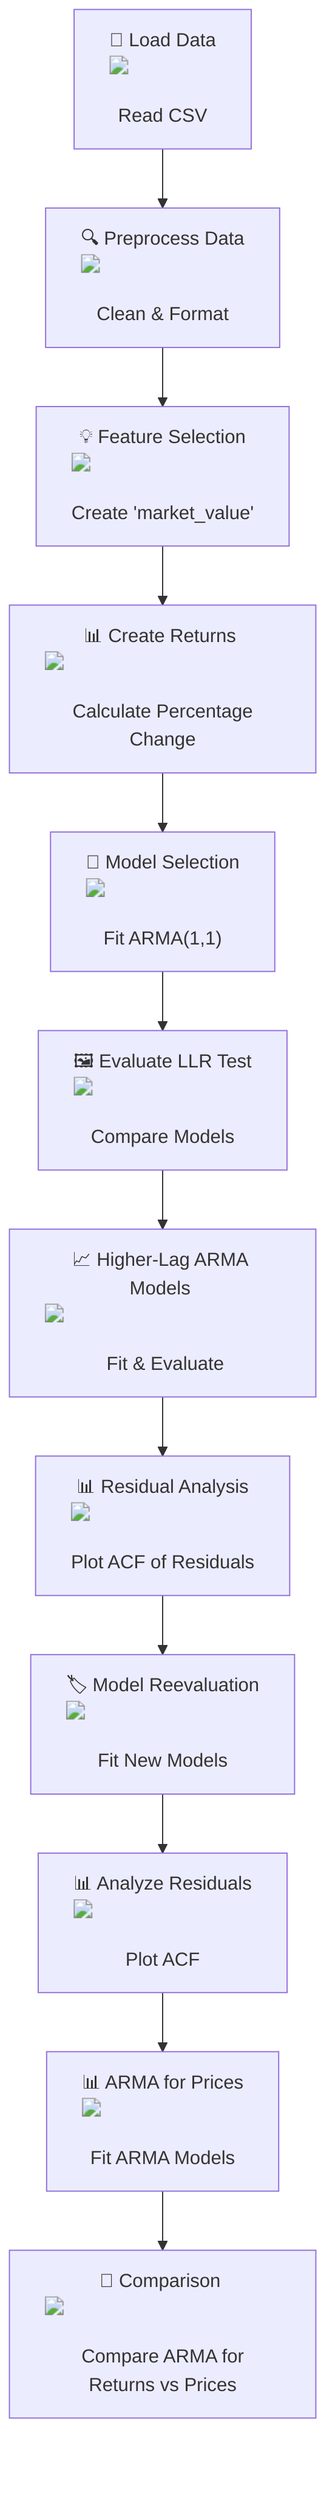 flowchart TD
    A["📁 Load Data <img src='file.svg'/> <br/> Read CSV"] --> B["🔍 Preprocess Data <img src='table.svg'/> <br/> Clean & Format"]
    B --> C["💡 Feature Selection <img src='column_split.svg'/> <br/> Create 'market_value'"]
    C --> D["📊 Create Returns <img src='lineplot_template.svg'/> <br/> Calculate Percentage Change"]
    D --> E["🧠 Model Selection <img src='brain.svg'/> <br/> Fit ARMA(1,1)"]
    E --> F["🖼️ Evaluate LLR Test <img src='scatter_plot_template.svg'/> <br/> Compare Models"]
    F --> G["📈 Higher-Lag ARMA Models <img src='lineplot_template.svg'/> <br/> Fit & Evaluate"]
    G --> H["📊 Residual Analysis <img src='hist_template.svg'/> <br/> Plot ACF of Residuals"]
    H --> I["🏷️ Model Reevaluation <img src='brain.svg'/> <br/> Fit New Models"]
    I --> J["📊 Analyze Residuals <img src='hist_template.svg'/> <br/> Plot ACF"]
    J --> K["📊 ARMA for Prices <img src='hist_template.svg'/> <br/> Fit ARMA Models"]
    K --> L["💬 Comparison <img src='brain.svg'/> <br/> Compare ARMA for Returns vs Prices"]